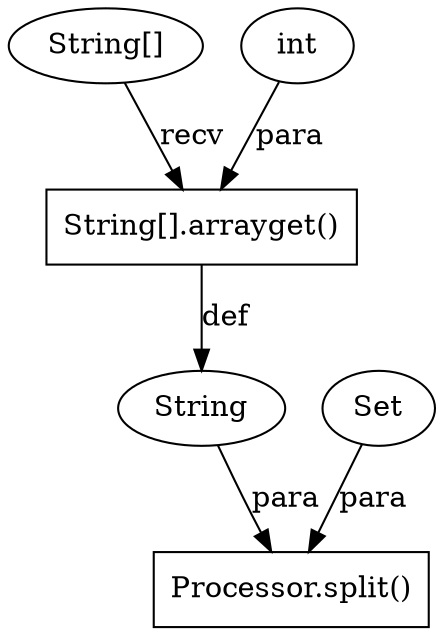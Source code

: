 digraph "AUG" {

  1 [ label="Processor.split()" shape="box" ];
  2 [ label="String" shape="ellipse" ];
  3 [ label="String[].arrayget()" shape="box" ];
  4 [ label="String[]" shape="ellipse" ];
  5 [ label="int" shape="ellipse" ];
  6 [ label="Set" shape="ellipse" ];
  2 -> 1 [ label="para" style="solid" ];
  6 -> 1 [ label="para" style="solid" ];
  3 -> 2 [ label="def" style="solid" ];
  4 -> 3 [ label="recv" style="solid" ];
  5 -> 3 [ label="para" style="solid" ];
}

